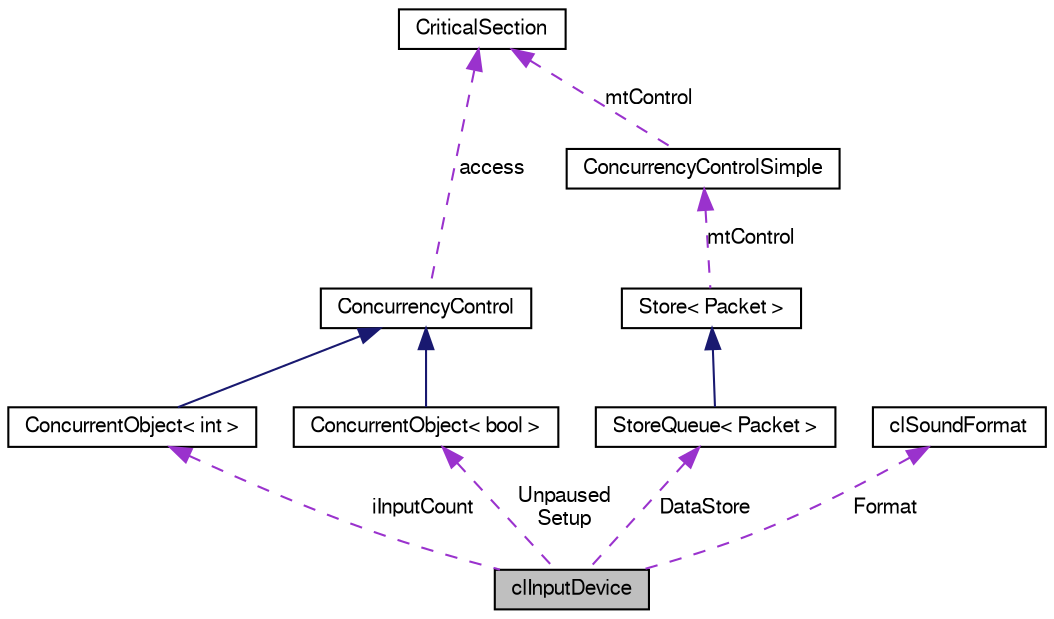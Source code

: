 digraph G
{
  edge [fontname="FreeSans",fontsize="10",labelfontname="FreeSans",labelfontsize="10"];
  node [fontname="FreeSans",fontsize="10",shape=record];
  Node1 [label="clInputDevice",height=0.2,width=0.4,color="black", fillcolor="grey75", style="filled" fontcolor="black"];
  Node2 -> Node1 [dir=back,color="darkorchid3",fontsize="10",style="dashed",label="iInputCount",fontname="FreeSans"];
  Node2 [label="ConcurrentObject\< int \>",height=0.2,width=0.4,color="black", fillcolor="white", style="filled",URL="$class_concurrent_object.html"];
  Node3 -> Node2 [dir=back,color="midnightblue",fontsize="10",style="solid",fontname="FreeSans"];
  Node3 [label="ConcurrencyControl",height=0.2,width=0.4,color="black", fillcolor="white", style="filled",URL="$class_concurrency_control.html",tooltip="Advanced concurrency control object."];
  Node4 -> Node3 [dir=back,color="darkorchid3",fontsize="10",style="dashed",label="access",fontname="FreeSans"];
  Node4 [label="CriticalSection",height=0.2,width=0.4,color="black", fillcolor="white", style="filled",URL="$class_critical_section.html",tooltip="Critical section class with Enter and Leave methods."];
  Node5 -> Node1 [dir=back,color="darkorchid3",fontsize="10",style="dashed",label="Format",fontname="FreeSans"];
  Node5 [label="clSoundFormat",height=0.2,width=0.4,color="black", fillcolor="white", style="filled",URL="$structcl_sound_format.html"];
  Node6 -> Node1 [dir=back,color="darkorchid3",fontsize="10",style="dashed",label="DataStore",fontname="FreeSans"];
  Node6 [label="StoreQueue\< Packet \>",height=0.2,width=0.4,color="black", fillcolor="white", style="filled",URL="$class_store_queue.html"];
  Node7 -> Node6 [dir=back,color="midnightblue",fontsize="10",style="solid",fontname="FreeSans"];
  Node7 [label="Store\< Packet \>",height=0.2,width=0.4,color="black", fillcolor="white", style="filled",URL="$class_store.html"];
  Node8 -> Node7 [dir=back,color="darkorchid3",fontsize="10",style="dashed",label="mtControl",fontname="FreeSans"];
  Node8 [label="ConcurrencyControlSimple",height=0.2,width=0.4,color="black", fillcolor="white", style="filled",URL="$class_concurrency_control_simple.html",tooltip="simple version of ConcurrencyControl class which avoids the need for threadID parameters"];
  Node4 -> Node8 [dir=back,color="darkorchid3",fontsize="10",style="dashed",label="mtControl",fontname="FreeSans"];
  Node9 -> Node1 [dir=back,color="darkorchid3",fontsize="10",style="dashed",label="Unpaused\nSetup",fontname="FreeSans"];
  Node9 [label="ConcurrentObject\< bool \>",height=0.2,width=0.4,color="black", fillcolor="white", style="filled",URL="$class_concurrent_object.html"];
  Node3 -> Node9 [dir=back,color="midnightblue",fontsize="10",style="solid",fontname="FreeSans"];
}
